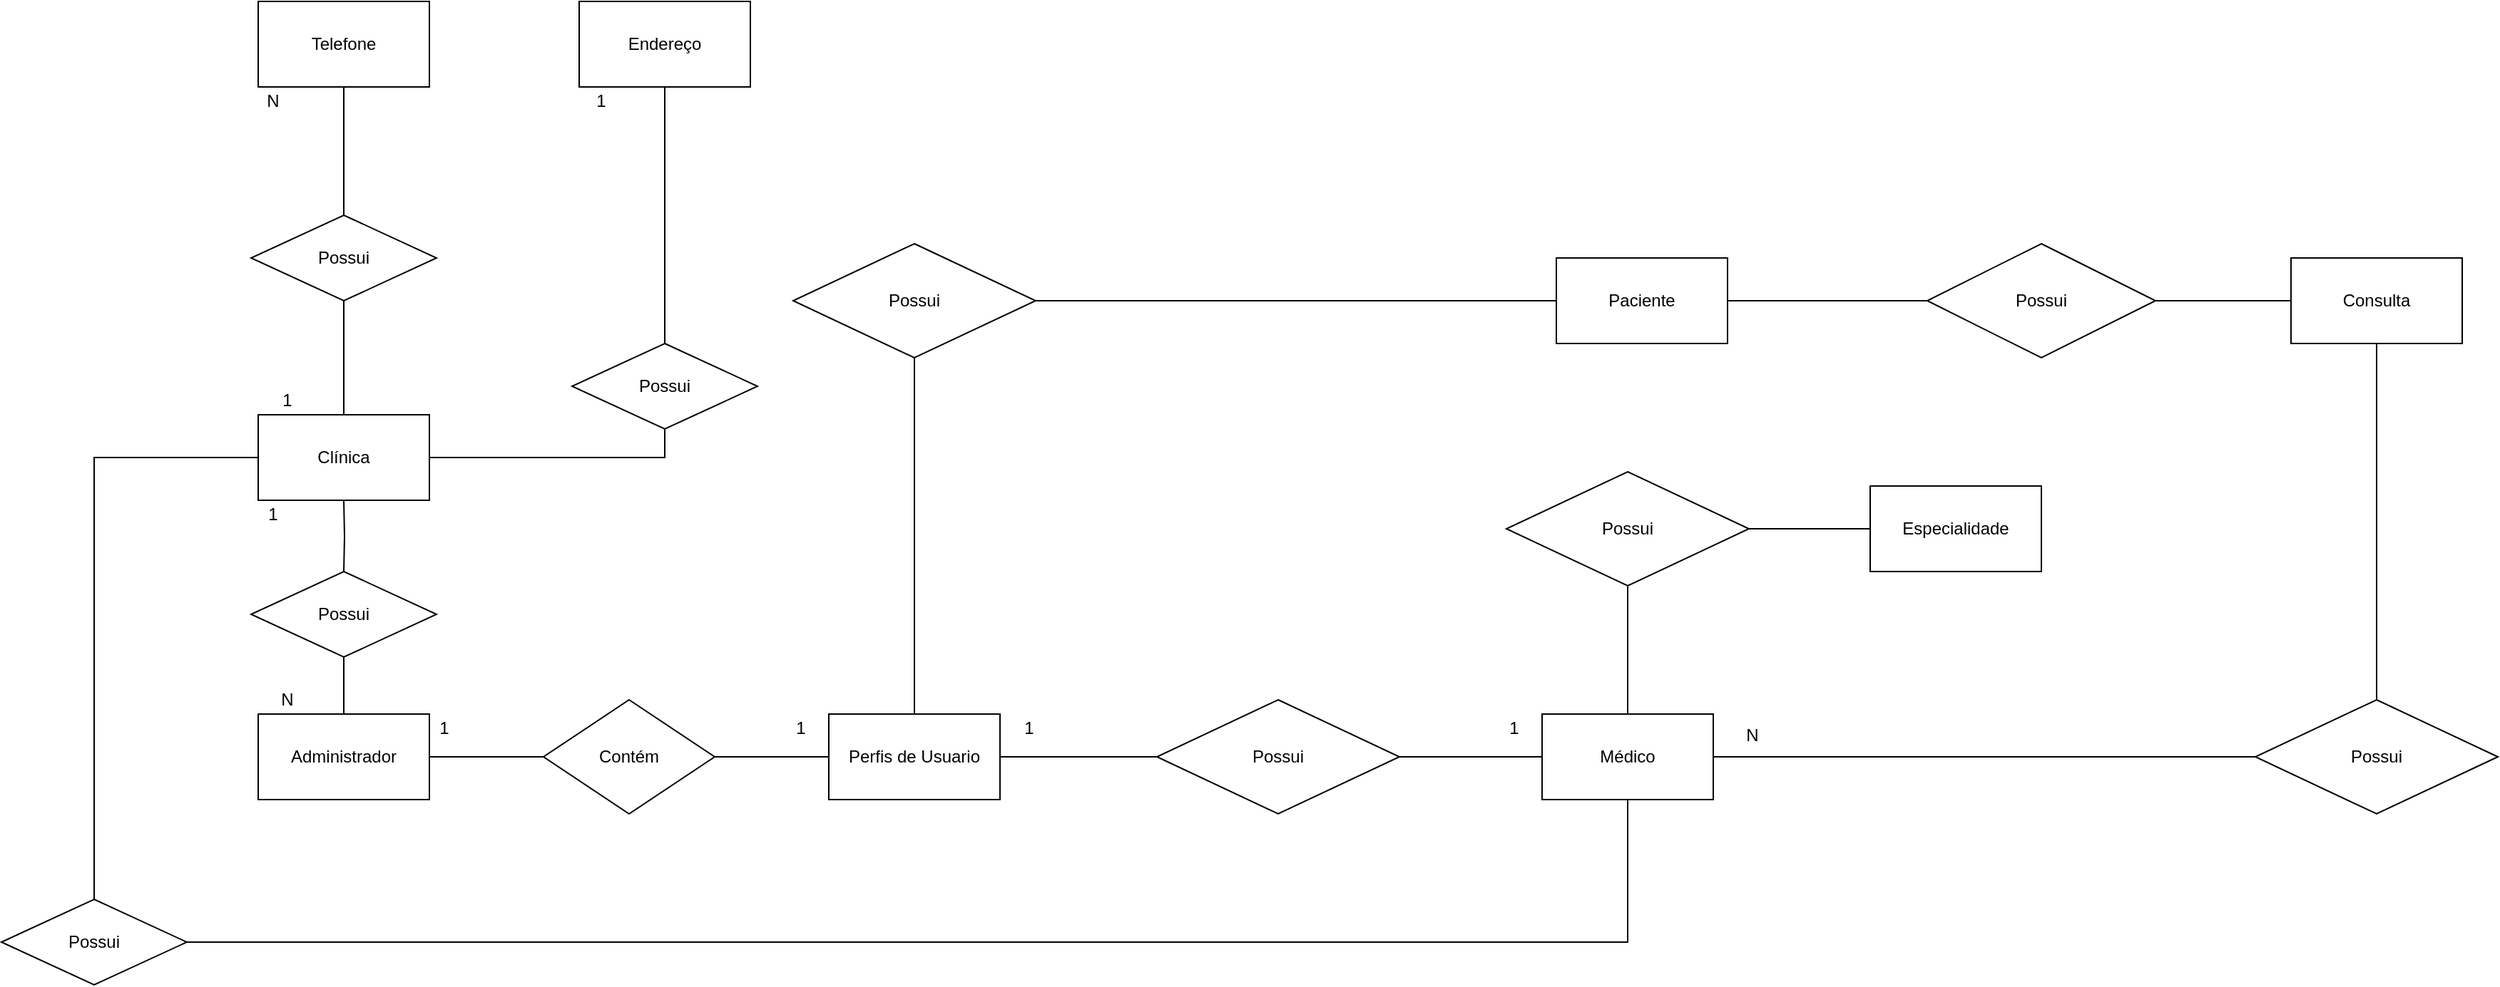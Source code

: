 <mxfile version="12.6.7"><diagram id="C5RBs43oDa-KdzZeNtuy" name="Page-1"><mxGraphModel dx="1865" dy="1700" grid="1" gridSize="10" guides="1" tooltips="1" connect="1" arrows="1" fold="1" page="1" pageScale="1" pageWidth="827" pageHeight="1169" math="0" shadow="0"><root><mxCell id="WIyWlLk6GJQsqaUBKTNV-0"/><mxCell id="WIyWlLk6GJQsqaUBKTNV-1" parent="WIyWlLk6GJQsqaUBKTNV-0"/><mxCell id="NXbS73kfhXFqITJUp5X7-14" value="" style="edgeStyle=orthogonalEdgeStyle;rounded=0;orthogonalLoop=1;jettySize=auto;html=1;endArrow=none;endFill=0;" parent="WIyWlLk6GJQsqaUBKTNV-1" target="NXbS73kfhXFqITJUp5X7-5" edge="1"><mxGeometry relative="1" as="geometry"><mxPoint x="150" y="100" as="sourcePoint"/></mxGeometry></mxCell><mxCell id="NXbS73kfhXFqITJUp5X7-13" value="" style="edgeStyle=orthogonalEdgeStyle;rounded=0;orthogonalLoop=1;jettySize=auto;html=1;endArrow=none;endFill=0;" parent="WIyWlLk6GJQsqaUBKTNV-1" source="NXbS73kfhXFqITJUp5X7-5" edge="1"><mxGeometry relative="1" as="geometry"><mxPoint x="150" y="250" as="targetPoint"/></mxGeometry></mxCell><mxCell id="NXbS73kfhXFqITJUp5X7-5" value="Possui" style="rhombus;whiteSpace=wrap;html=1;" parent="WIyWlLk6GJQsqaUBKTNV-1" vertex="1"><mxGeometry x="85" y="150" width="130" height="60" as="geometry"/></mxCell><mxCell id="NXbS73kfhXFqITJUp5X7-25" value="" style="edgeStyle=orthogonalEdgeStyle;rounded=0;orthogonalLoop=1;jettySize=auto;html=1;endArrow=none;endFill=0;" parent="WIyWlLk6GJQsqaUBKTNV-1" source="NXbS73kfhXFqITJUp5X7-17" target="NXbS73kfhXFqITJUp5X7-21" edge="1"><mxGeometry relative="1" as="geometry"/></mxCell><mxCell id="NXbS73kfhXFqITJUp5X7-17" value="Contém" style="rhombus;whiteSpace=wrap;html=1;" parent="WIyWlLk6GJQsqaUBKTNV-1" vertex="1"><mxGeometry x="290" y="240" width="120" height="80" as="geometry"/></mxCell><mxCell id="NXbS73kfhXFqITJUp5X7-99" value="" style="edgeStyle=orthogonalEdgeStyle;rounded=0;orthogonalLoop=1;jettySize=auto;html=1;endArrow=none;endFill=0;" parent="WIyWlLk6GJQsqaUBKTNV-1" source="NXbS73kfhXFqITJUp5X7-19" edge="1"><mxGeometry relative="1" as="geometry"><mxPoint x="150" y="-40" as="targetPoint"/></mxGeometry></mxCell><mxCell id="HNta8FKdC_8ZiL-kBEZW-3" style="edgeStyle=orthogonalEdgeStyle;rounded=0;orthogonalLoop=1;jettySize=auto;html=1;entryX=0.5;entryY=0;entryDx=0;entryDy=0;endArrow=none;endFill=0;" edge="1" parent="WIyWlLk6GJQsqaUBKTNV-1" source="NXbS73kfhXFqITJUp5X7-19" target="HNta8FKdC_8ZiL-kBEZW-2"><mxGeometry relative="1" as="geometry"/></mxCell><mxCell id="HNta8FKdC_8ZiL-kBEZW-7" style="edgeStyle=orthogonalEdgeStyle;rounded=0;orthogonalLoop=1;jettySize=auto;html=1;entryX=0.5;entryY=1;entryDx=0;entryDy=0;endArrow=none;endFill=0;" edge="1" parent="WIyWlLk6GJQsqaUBKTNV-1" source="NXbS73kfhXFqITJUp5X7-19" target="NXbS73kfhXFqITJUp5X7-109"><mxGeometry relative="1" as="geometry"/></mxCell><mxCell id="NXbS73kfhXFqITJUp5X7-19" value="Clínica" style="rounded=0;whiteSpace=wrap;html=1;" parent="WIyWlLk6GJQsqaUBKTNV-1" vertex="1"><mxGeometry x="90" y="40" width="120" height="60" as="geometry"/></mxCell><mxCell id="NXbS73kfhXFqITJUp5X7-24" value="" style="edgeStyle=orthogonalEdgeStyle;rounded=0;orthogonalLoop=1;jettySize=auto;html=1;endArrow=none;endFill=0;" parent="WIyWlLk6GJQsqaUBKTNV-1" source="NXbS73kfhXFqITJUp5X7-20" edge="1"><mxGeometry relative="1" as="geometry"><mxPoint x="290" y="280" as="targetPoint"/></mxGeometry></mxCell><mxCell id="NXbS73kfhXFqITJUp5X7-20" value="Administrador" style="rounded=0;whiteSpace=wrap;html=1;" parent="WIyWlLk6GJQsqaUBKTNV-1" vertex="1"><mxGeometry x="90" y="250" width="120" height="60" as="geometry"/></mxCell><mxCell id="NXbS73kfhXFqITJUp5X7-64" value="" style="edgeStyle=orthogonalEdgeStyle;rounded=0;orthogonalLoop=1;jettySize=auto;html=1;endArrow=none;endFill=0;entryX=0;entryY=0.5;entryDx=0;entryDy=0;" parent="WIyWlLk6GJQsqaUBKTNV-1" source="NXbS73kfhXFqITJUp5X7-21" target="NXbS73kfhXFqITJUp5X7-65" edge="1"><mxGeometry relative="1" as="geometry"><mxPoint x="690" y="280" as="targetPoint"/></mxGeometry></mxCell><mxCell id="NXbS73kfhXFqITJUp5X7-75" value="" style="edgeStyle=orthogonalEdgeStyle;rounded=0;orthogonalLoop=1;jettySize=auto;html=1;endArrow=none;endFill=0;entryX=0.5;entryY=1;entryDx=0;entryDy=0;" parent="WIyWlLk6GJQsqaUBKTNV-1" source="NXbS73kfhXFqITJUp5X7-21" target="NXbS73kfhXFqITJUp5X7-76" edge="1"><mxGeometry relative="1" as="geometry"><mxPoint x="550" y="170" as="targetPoint"/></mxGeometry></mxCell><mxCell id="NXbS73kfhXFqITJUp5X7-21" value="Perfis de Usuario&lt;br&gt;" style="rounded=0;whiteSpace=wrap;html=1;" parent="WIyWlLk6GJQsqaUBKTNV-1" vertex="1"><mxGeometry x="490" y="250" width="120" height="60" as="geometry"/></mxCell><mxCell id="NXbS73kfhXFqITJUp5X7-67" style="edgeStyle=orthogonalEdgeStyle;rounded=0;orthogonalLoop=1;jettySize=auto;html=1;entryX=0;entryY=0.5;entryDx=0;entryDy=0;endArrow=none;endFill=0;" parent="WIyWlLk6GJQsqaUBKTNV-1" source="NXbS73kfhXFqITJUp5X7-65" target="NXbS73kfhXFqITJUp5X7-66" edge="1"><mxGeometry relative="1" as="geometry"/></mxCell><mxCell id="NXbS73kfhXFqITJUp5X7-65" value="Possui" style="rhombus;whiteSpace=wrap;html=1;" parent="WIyWlLk6GJQsqaUBKTNV-1" vertex="1"><mxGeometry x="720" y="240" width="170" height="80" as="geometry"/></mxCell><mxCell id="NXbS73kfhXFqITJUp5X7-89" style="edgeStyle=orthogonalEdgeStyle;rounded=0;orthogonalLoop=1;jettySize=auto;html=1;entryX=0;entryY=0.5;entryDx=0;entryDy=0;endArrow=none;endFill=0;" parent="WIyWlLk6GJQsqaUBKTNV-1" source="NXbS73kfhXFqITJUp5X7-66" target="NXbS73kfhXFqITJUp5X7-88" edge="1"><mxGeometry relative="1" as="geometry"/></mxCell><mxCell id="HNta8FKdC_8ZiL-kBEZW-0" style="edgeStyle=orthogonalEdgeStyle;rounded=0;orthogonalLoop=1;jettySize=auto;html=1;entryX=0.5;entryY=1;entryDx=0;entryDy=0;endArrow=none;endFill=0;" edge="1" parent="WIyWlLk6GJQsqaUBKTNV-1" source="NXbS73kfhXFqITJUp5X7-66" target="NXbS73kfhXFqITJUp5X7-92"><mxGeometry relative="1" as="geometry"/></mxCell><mxCell id="NXbS73kfhXFqITJUp5X7-66" value="Médico" style="rounded=0;whiteSpace=wrap;html=1;" parent="WIyWlLk6GJQsqaUBKTNV-1" vertex="1"><mxGeometry x="990" y="250" width="120" height="60" as="geometry"/></mxCell><mxCell id="NXbS73kfhXFqITJUp5X7-78" value="" style="edgeStyle=orthogonalEdgeStyle;rounded=0;orthogonalLoop=1;jettySize=auto;html=1;endArrow=none;endFill=0;entryX=0;entryY=0.5;entryDx=0;entryDy=0;" parent="WIyWlLk6GJQsqaUBKTNV-1" source="NXbS73kfhXFqITJUp5X7-76" target="NXbS73kfhXFqITJUp5X7-79" edge="1"><mxGeometry relative="1" as="geometry"><mxPoint x="715" y="130" as="targetPoint"/></mxGeometry></mxCell><mxCell id="NXbS73kfhXFqITJUp5X7-76" value="Possui" style="rhombus;whiteSpace=wrap;html=1;" parent="WIyWlLk6GJQsqaUBKTNV-1" vertex="1"><mxGeometry x="465" y="-80" width="170" height="80" as="geometry"/></mxCell><mxCell id="NXbS73kfhXFqITJUp5X7-84" style="edgeStyle=orthogonalEdgeStyle;rounded=0;orthogonalLoop=1;jettySize=auto;html=1;entryX=0;entryY=0.5;entryDx=0;entryDy=0;endArrow=none;endFill=0;" parent="WIyWlLk6GJQsqaUBKTNV-1" source="NXbS73kfhXFqITJUp5X7-79" target="NXbS73kfhXFqITJUp5X7-83" edge="1"><mxGeometry relative="1" as="geometry"/></mxCell><mxCell id="NXbS73kfhXFqITJUp5X7-79" value="Paciente" style="rounded=0;whiteSpace=wrap;html=1;" parent="WIyWlLk6GJQsqaUBKTNV-1" vertex="1"><mxGeometry x="1000" y="-70" width="120" height="60" as="geometry"/></mxCell><mxCell id="NXbS73kfhXFqITJUp5X7-86" style="edgeStyle=orthogonalEdgeStyle;rounded=0;orthogonalLoop=1;jettySize=auto;html=1;entryX=0;entryY=0.5;entryDx=0;entryDy=0;endArrow=none;endFill=0;" parent="WIyWlLk6GJQsqaUBKTNV-1" source="NXbS73kfhXFqITJUp5X7-83" target="NXbS73kfhXFqITJUp5X7-85" edge="1"><mxGeometry relative="1" as="geometry"/></mxCell><mxCell id="NXbS73kfhXFqITJUp5X7-83" value="Possui" style="rhombus;whiteSpace=wrap;html=1;" parent="WIyWlLk6GJQsqaUBKTNV-1" vertex="1"><mxGeometry x="1260" y="-80" width="160" height="80" as="geometry"/></mxCell><mxCell id="NXbS73kfhXFqITJUp5X7-85" value="Consulta" style="rounded=0;whiteSpace=wrap;html=1;" parent="WIyWlLk6GJQsqaUBKTNV-1" vertex="1"><mxGeometry x="1515" y="-70" width="120" height="60" as="geometry"/></mxCell><mxCell id="NXbS73kfhXFqITJUp5X7-91" value="" style="edgeStyle=orthogonalEdgeStyle;rounded=0;orthogonalLoop=1;jettySize=auto;html=1;endArrow=none;endFill=0;entryX=0.5;entryY=1;entryDx=0;entryDy=0;" parent="WIyWlLk6GJQsqaUBKTNV-1" source="NXbS73kfhXFqITJUp5X7-88" target="NXbS73kfhXFqITJUp5X7-85" edge="1"><mxGeometry relative="1" as="geometry"><mxPoint x="1575.0" y="160" as="targetPoint"/></mxGeometry></mxCell><mxCell id="NXbS73kfhXFqITJUp5X7-88" value="Possui" style="rhombus;whiteSpace=wrap;html=1;" parent="WIyWlLk6GJQsqaUBKTNV-1" vertex="1"><mxGeometry x="1490" y="240" width="170" height="80" as="geometry"/></mxCell><mxCell id="HNta8FKdC_8ZiL-kBEZW-1" style="edgeStyle=orthogonalEdgeStyle;rounded=0;orthogonalLoop=1;jettySize=auto;html=1;entryX=0;entryY=0.5;entryDx=0;entryDy=0;endArrow=none;endFill=0;" edge="1" parent="WIyWlLk6GJQsqaUBKTNV-1" source="NXbS73kfhXFqITJUp5X7-92" target="NXbS73kfhXFqITJUp5X7-97"><mxGeometry relative="1" as="geometry"/></mxCell><mxCell id="NXbS73kfhXFqITJUp5X7-92" value="Possui" style="rhombus;whiteSpace=wrap;html=1;" parent="WIyWlLk6GJQsqaUBKTNV-1" vertex="1"><mxGeometry x="965" y="80.0" width="170" height="80" as="geometry"/></mxCell><mxCell id="NXbS73kfhXFqITJUp5X7-97" value="Especialidade" style="rounded=0;whiteSpace=wrap;html=1;" parent="WIyWlLk6GJQsqaUBKTNV-1" vertex="1"><mxGeometry x="1220" y="90" width="120" height="60" as="geometry"/></mxCell><mxCell id="NXbS73kfhXFqITJUp5X7-104" style="edgeStyle=orthogonalEdgeStyle;rounded=0;orthogonalLoop=1;jettySize=auto;html=1;entryX=0.5;entryY=1;entryDx=0;entryDy=0;endArrow=none;endFill=0;" parent="WIyWlLk6GJQsqaUBKTNV-1" source="NXbS73kfhXFqITJUp5X7-102" target="NXbS73kfhXFqITJUp5X7-103" edge="1"><mxGeometry relative="1" as="geometry"/></mxCell><mxCell id="NXbS73kfhXFqITJUp5X7-102" value="Possui" style="rhombus;whiteSpace=wrap;html=1;" parent="WIyWlLk6GJQsqaUBKTNV-1" vertex="1"><mxGeometry x="85" y="-100" width="130" height="60" as="geometry"/></mxCell><mxCell id="NXbS73kfhXFqITJUp5X7-103" value="Telefone" style="rounded=0;whiteSpace=wrap;html=1;" parent="WIyWlLk6GJQsqaUBKTNV-1" vertex="1"><mxGeometry x="90" y="-250" width="120" height="60" as="geometry"/></mxCell><mxCell id="NXbS73kfhXFqITJUp5X7-109" value="Possui" style="rhombus;whiteSpace=wrap;html=1;" parent="WIyWlLk6GJQsqaUBKTNV-1" vertex="1"><mxGeometry x="310" y="-10" width="130" height="60" as="geometry"/></mxCell><mxCell id="NXbS73kfhXFqITJUp5X7-112" style="edgeStyle=orthogonalEdgeStyle;rounded=0;orthogonalLoop=1;jettySize=auto;html=1;endArrow=none;endFill=0;" parent="WIyWlLk6GJQsqaUBKTNV-1" source="NXbS73kfhXFqITJUp5X7-111" target="NXbS73kfhXFqITJUp5X7-109" edge="1"><mxGeometry relative="1" as="geometry"/></mxCell><mxCell id="NXbS73kfhXFqITJUp5X7-111" value="Endereço" style="rounded=0;whiteSpace=wrap;html=1;" parent="WIyWlLk6GJQsqaUBKTNV-1" vertex="1"><mxGeometry x="315" y="-250" width="120" height="60" as="geometry"/></mxCell><mxCell id="HNta8FKdC_8ZiL-kBEZW-4" style="edgeStyle=orthogonalEdgeStyle;rounded=0;orthogonalLoop=1;jettySize=auto;html=1;endArrow=none;endFill=0;entryX=0.5;entryY=1;entryDx=0;entryDy=0;" edge="1" parent="WIyWlLk6GJQsqaUBKTNV-1" source="HNta8FKdC_8ZiL-kBEZW-2" target="NXbS73kfhXFqITJUp5X7-66"><mxGeometry relative="1" as="geometry"><mxPoint x="680" y="420" as="targetPoint"/></mxGeometry></mxCell><mxCell id="HNta8FKdC_8ZiL-kBEZW-2" value="Possui" style="rhombus;whiteSpace=wrap;html=1;" vertex="1" parent="WIyWlLk6GJQsqaUBKTNV-1"><mxGeometry x="-90" y="380" width="130" height="60" as="geometry"/></mxCell><mxCell id="HNta8FKdC_8ZiL-kBEZW-5" value="N" style="text;html=1;align=center;verticalAlign=middle;resizable=0;points=[];autosize=1;" vertex="1" parent="WIyWlLk6GJQsqaUBKTNV-1"><mxGeometry x="90" y="-190" width="20" height="20" as="geometry"/></mxCell><mxCell id="HNta8FKdC_8ZiL-kBEZW-6" value="1" style="text;html=1;align=center;verticalAlign=middle;resizable=0;points=[];autosize=1;" vertex="1" parent="WIyWlLk6GJQsqaUBKTNV-1"><mxGeometry x="320" y="-190" width="20" height="20" as="geometry"/></mxCell><mxCell id="HNta8FKdC_8ZiL-kBEZW-8" value="1" style="text;html=1;align=center;verticalAlign=middle;resizable=0;points=[];autosize=1;" vertex="1" parent="WIyWlLk6GJQsqaUBKTNV-1"><mxGeometry x="100" y="20" width="20" height="20" as="geometry"/></mxCell><mxCell id="HNta8FKdC_8ZiL-kBEZW-9" value="1" style="text;html=1;align=center;verticalAlign=middle;resizable=0;points=[];autosize=1;" vertex="1" parent="WIyWlLk6GJQsqaUBKTNV-1"><mxGeometry x="90" y="100" width="20" height="20" as="geometry"/></mxCell><mxCell id="HNta8FKdC_8ZiL-kBEZW-10" value="N" style="text;html=1;align=center;verticalAlign=middle;resizable=0;points=[];autosize=1;" vertex="1" parent="WIyWlLk6GJQsqaUBKTNV-1"><mxGeometry x="100" y="230" width="20" height="20" as="geometry"/></mxCell><mxCell id="HNta8FKdC_8ZiL-kBEZW-11" value="1" style="text;html=1;align=center;verticalAlign=middle;resizable=0;points=[];autosize=1;" vertex="1" parent="WIyWlLk6GJQsqaUBKTNV-1"><mxGeometry x="210" y="250" width="20" height="20" as="geometry"/></mxCell><mxCell id="HNta8FKdC_8ZiL-kBEZW-12" value="1" style="text;html=1;align=center;verticalAlign=middle;resizable=0;points=[];autosize=1;" vertex="1" parent="WIyWlLk6GJQsqaUBKTNV-1"><mxGeometry x="460" y="250" width="20" height="20" as="geometry"/></mxCell><mxCell id="HNta8FKdC_8ZiL-kBEZW-13" value="1" style="text;html=1;align=center;verticalAlign=middle;resizable=0;points=[];autosize=1;" vertex="1" parent="WIyWlLk6GJQsqaUBKTNV-1"><mxGeometry x="620" y="250" width="20" height="20" as="geometry"/></mxCell><mxCell id="HNta8FKdC_8ZiL-kBEZW-14" value="1" style="text;html=1;align=center;verticalAlign=middle;resizable=0;points=[];autosize=1;" vertex="1" parent="WIyWlLk6GJQsqaUBKTNV-1"><mxGeometry x="960" y="250" width="20" height="20" as="geometry"/></mxCell><mxCell id="HNta8FKdC_8ZiL-kBEZW-15" value="N" style="text;html=1;align=center;verticalAlign=middle;resizable=0;points=[];autosize=1;" vertex="1" parent="WIyWlLk6GJQsqaUBKTNV-1"><mxGeometry x="1127" y="255" width="20" height="20" as="geometry"/></mxCell></root></mxGraphModel></diagram></mxfile>